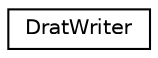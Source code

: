 digraph "Graphical Class Hierarchy"
{
 // LATEX_PDF_SIZE
  edge [fontname="Helvetica",fontsize="10",labelfontname="Helvetica",labelfontsize="10"];
  node [fontname="Helvetica",fontsize="10",shape=record];
  rankdir="LR";
  Node0 [label="DratWriter",height=0.2,width=0.4,color="black", fillcolor="white", style="filled",URL="$classoperations__research_1_1sat_1_1_drat_writer.html",tooltip=" "];
}
